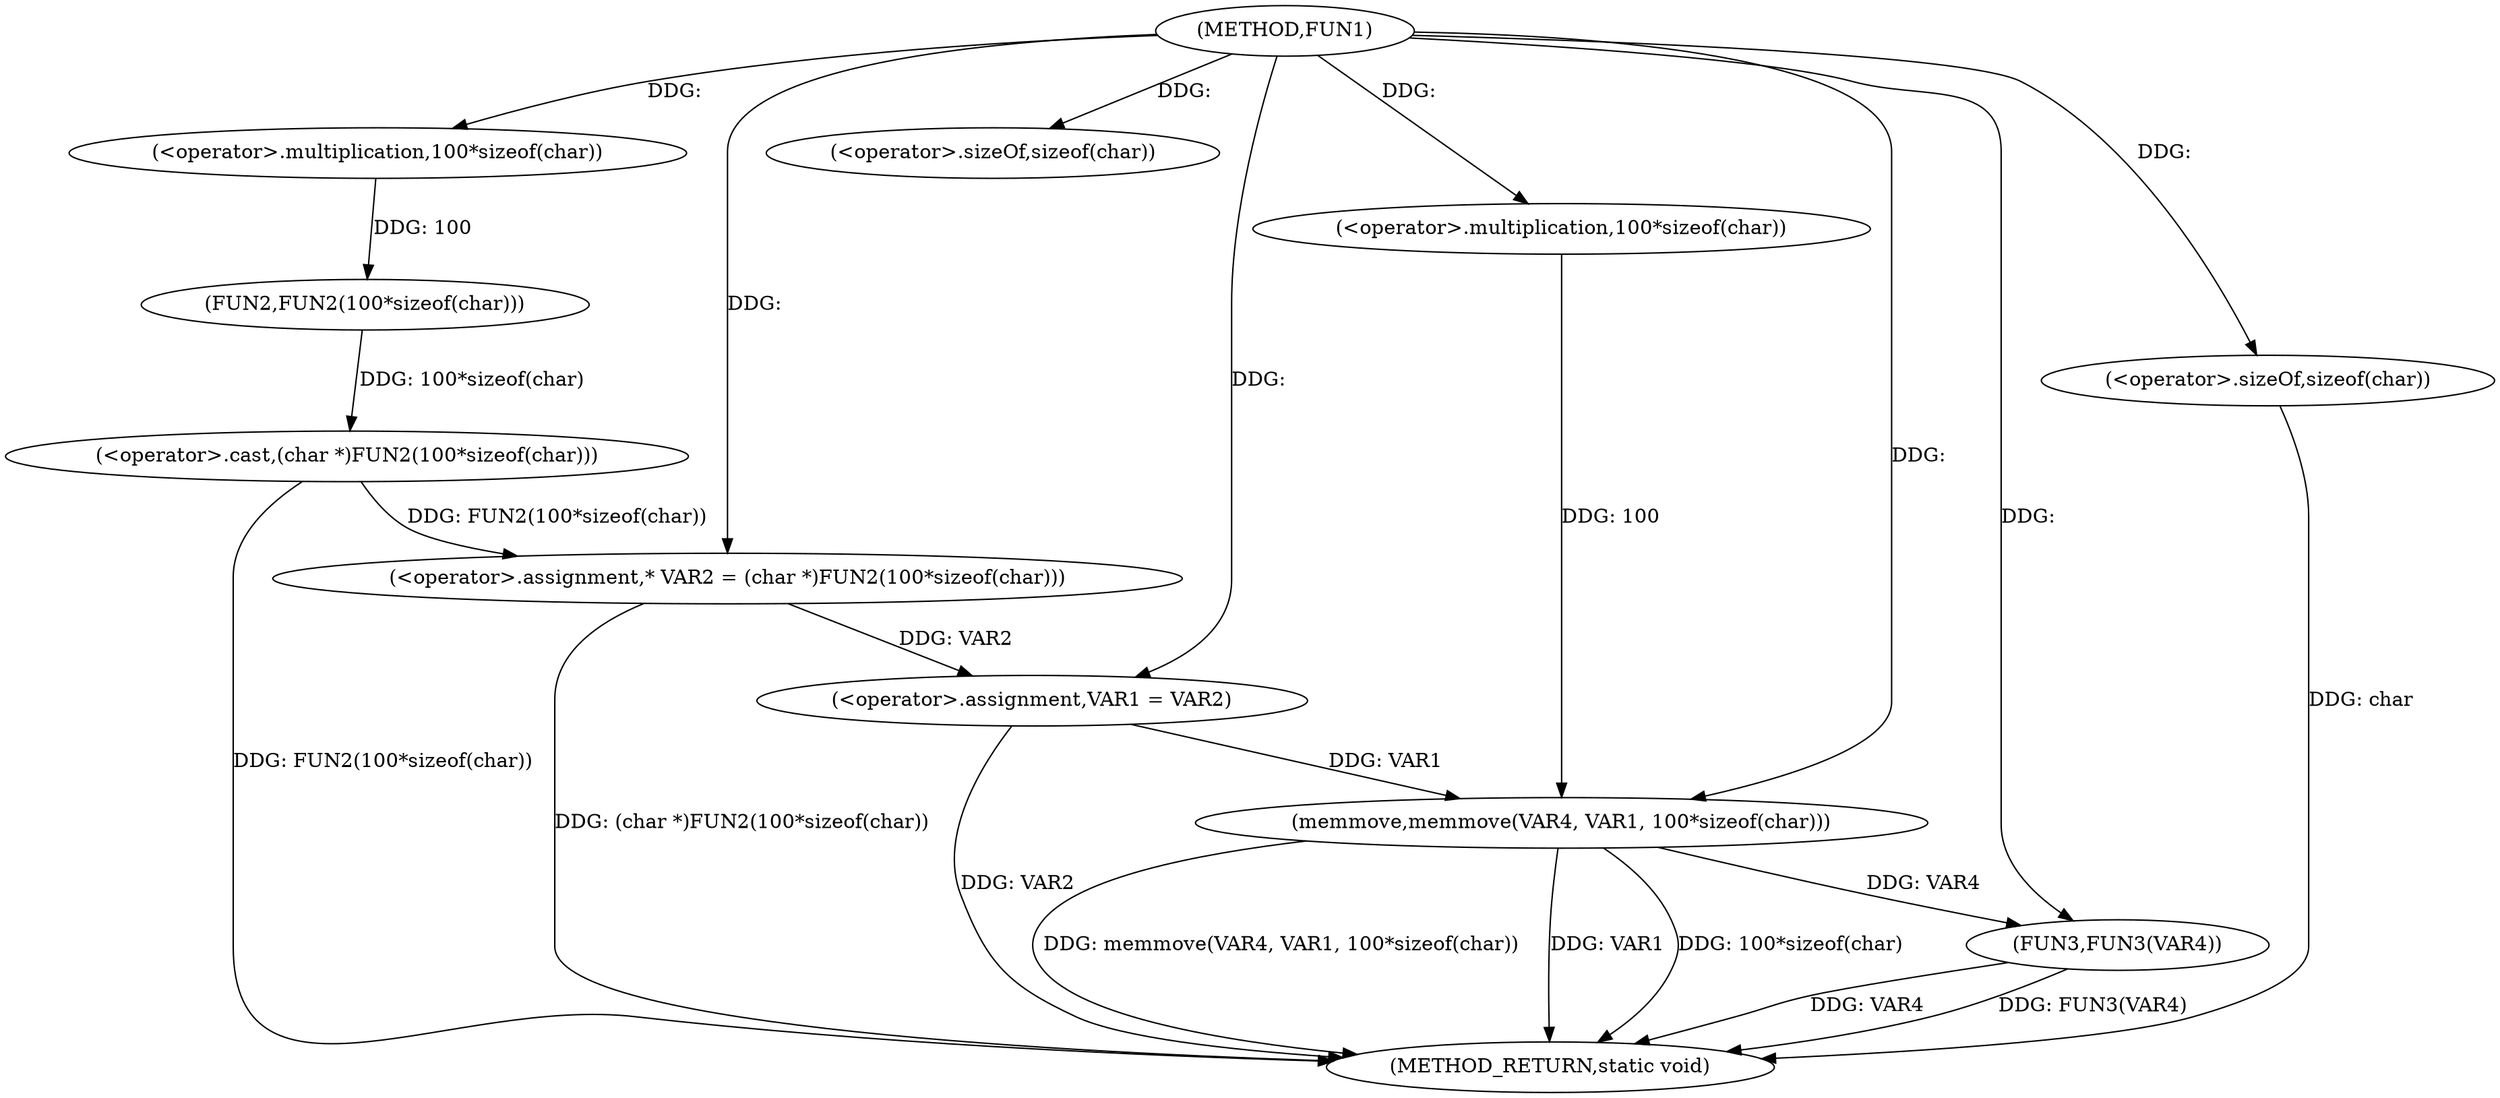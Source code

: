 digraph FUN1 {  
"1000100" [label = "(METHOD,FUN1)" ]
"1000129" [label = "(METHOD_RETURN,static void)" ]
"1000104" [label = "(<operator>.assignment,* VAR2 = (char *)FUN2(100*sizeof(char)))" ]
"1000106" [label = "(<operator>.cast,(char *)FUN2(100*sizeof(char)))" ]
"1000108" [label = "(FUN2,FUN2(100*sizeof(char)))" ]
"1000109" [label = "(<operator>.multiplication,100*sizeof(char))" ]
"1000111" [label = "(<operator>.sizeOf,sizeof(char))" ]
"1000115" [label = "(<operator>.assignment,VAR1 = VAR2)" ]
"1000120" [label = "(memmove,memmove(VAR4, VAR1, 100*sizeof(char)))" ]
"1000123" [label = "(<operator>.multiplication,100*sizeof(char))" ]
"1000125" [label = "(<operator>.sizeOf,sizeof(char))" ]
"1000127" [label = "(FUN3,FUN3(VAR4))" ]
  "1000115" -> "1000129"  [ label = "DDG: VAR2"] 
  "1000125" -> "1000129"  [ label = "DDG: char"] 
  "1000106" -> "1000129"  [ label = "DDG: FUN2(100*sizeof(char))"] 
  "1000120" -> "1000129"  [ label = "DDG: 100*sizeof(char)"] 
  "1000127" -> "1000129"  [ label = "DDG: FUN3(VAR4)"] 
  "1000120" -> "1000129"  [ label = "DDG: memmove(VAR4, VAR1, 100*sizeof(char))"] 
  "1000120" -> "1000129"  [ label = "DDG: VAR1"] 
  "1000127" -> "1000129"  [ label = "DDG: VAR4"] 
  "1000104" -> "1000129"  [ label = "DDG: (char *)FUN2(100*sizeof(char))"] 
  "1000106" -> "1000104"  [ label = "DDG: FUN2(100*sizeof(char))"] 
  "1000100" -> "1000104"  [ label = "DDG: "] 
  "1000108" -> "1000106"  [ label = "DDG: 100*sizeof(char)"] 
  "1000109" -> "1000108"  [ label = "DDG: 100"] 
  "1000100" -> "1000109"  [ label = "DDG: "] 
  "1000100" -> "1000111"  [ label = "DDG: "] 
  "1000104" -> "1000115"  [ label = "DDG: VAR2"] 
  "1000100" -> "1000115"  [ label = "DDG: "] 
  "1000100" -> "1000120"  [ label = "DDG: "] 
  "1000115" -> "1000120"  [ label = "DDG: VAR1"] 
  "1000123" -> "1000120"  [ label = "DDG: 100"] 
  "1000100" -> "1000123"  [ label = "DDG: "] 
  "1000100" -> "1000125"  [ label = "DDG: "] 
  "1000120" -> "1000127"  [ label = "DDG: VAR4"] 
  "1000100" -> "1000127"  [ label = "DDG: "] 
}
